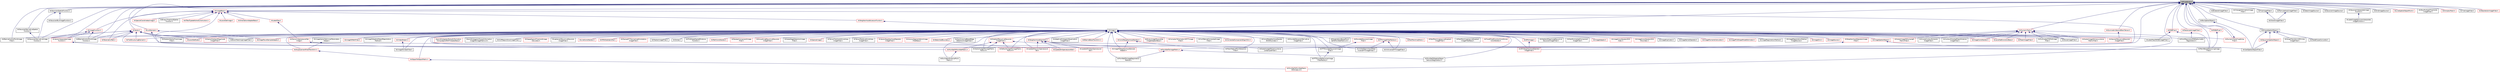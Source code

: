 digraph "itkFixedArray.h"
{
 // LATEX_PDF_SIZE
  edge [fontname="Helvetica",fontsize="10",labelfontname="Helvetica",labelfontsize="10"];
  node [fontname="Helvetica",fontsize="10",shape=record];
  Node1 [label="itkFixedArray.h",height=0.2,width=0.4,color="black", fillcolor="grey75", style="filled", fontcolor="black",tooltip=" "];
  Node1 -> Node2 [dir="back",color="midnightblue",fontsize="10",style="solid",fontname="Helvetica"];
  Node2 [label="itkBSplineControlPointImage\lFilter.h",height=0.2,width=0.4,color="black", fillcolor="white", style="filled",URL="$itkBSplineControlPointImageFilter_8h.html",tooltip=" "];
  Node1 -> Node3 [dir="back",color="midnightblue",fontsize="10",style="solid",fontname="Helvetica"];
  Node3 [label="itkBSplineControlPointImage\lFunction.h",height=0.2,width=0.4,color="black", fillcolor="white", style="filled",URL="$itkBSplineControlPointImageFunction_8h.html",tooltip=" "];
  Node1 -> Node4 [dir="back",color="midnightblue",fontsize="10",style="solid",fontname="Helvetica"];
  Node4 [label="itkBilateralImageFilter.h",height=0.2,width=0.4,color="black", fillcolor="white", style="filled",URL="$itkBilateralImageFilter_8h.html",tooltip=" "];
  Node1 -> Node5 [dir="back",color="midnightblue",fontsize="10",style="solid",fontname="Helvetica"];
  Node5 [label="itkBoxSpatialObject.h",height=0.2,width=0.4,color="black", fillcolor="white", style="filled",URL="$itkBoxSpatialObject_8h.html",tooltip=" "];
  Node5 -> Node6 [dir="back",color="midnightblue",fontsize="10",style="solid",fontname="Helvetica"];
  Node6 [label="itkCastSpatialObjectFilter.h",height=0.2,width=0.4,color="black", fillcolor="white", style="filled",URL="$itkCastSpatialObjectFilter_8h.html",tooltip=" "];
  Node1 -> Node7 [dir="back",color="midnightblue",fontsize="10",style="solid",fontname="Helvetica"];
  Node7 [label="itkChangeInformationImage\lFilter.h",height=0.2,width=0.4,color="black", fillcolor="white", style="filled",URL="$itkChangeInformationImageFilter_8h.html",tooltip=" "];
  Node1 -> Node8 [dir="back",color="midnightblue",fontsize="10",style="solid",fontname="Helvetica"];
  Node8 [label="itkEllipseSpatialObject.h",height=0.2,width=0.4,color="black", fillcolor="white", style="filled",URL="$itkEllipseSpatialObject_8h.html",tooltip=" "];
  Node8 -> Node6 [dir="back",color="midnightblue",fontsize="10",style="solid",fontname="Helvetica"];
  Node8 -> Node9 [dir="back",color="midnightblue",fontsize="10",style="solid",fontname="Helvetica"];
  Node9 [label="itkGaussianSpatialObject.h",height=0.2,width=0.4,color="red", fillcolor="white", style="filled",URL="$itkGaussianSpatialObject_8h.html",tooltip=" "];
  Node9 -> Node6 [dir="back",color="midnightblue",fontsize="10",style="solid",fontname="Helvetica"];
  Node8 -> Node11 [dir="back",color="midnightblue",fontsize="10",style="solid",fontname="Helvetica"];
  Node11 [label="itkHoughTransform2DCircles\lImageFilter.h",height=0.2,width=0.4,color="black", fillcolor="white", style="filled",URL="$itkHoughTransform2DCirclesImageFilter_8h.html",tooltip=" "];
  Node8 -> Node12 [dir="back",color="midnightblue",fontsize="10",style="solid",fontname="Helvetica"];
  Node12 [label="itkMetaEllipseConverter.h",height=0.2,width=0.4,color="black", fillcolor="white", style="filled",URL="$itkMetaEllipseConverter_8h.html",tooltip=" "];
  Node1 -> Node13 [dir="back",color="midnightblue",fontsize="10",style="solid",fontname="Helvetica"];
  Node13 [label="itkFlipImageFilter.h",height=0.2,width=0.4,color="black", fillcolor="white", style="filled",URL="$itkFlipImageFilter_8h.html",tooltip=" "];
  Node13 -> Node14 [dir="back",color="midnightblue",fontsize="10",style="solid",fontname="Helvetica"];
  Node14 [label="itkOrientImageFilter.h",height=0.2,width=0.4,color="black", fillcolor="white", style="filled",URL="$itkOrientImageFilter_8h.html",tooltip=" "];
  Node1 -> Node15 [dir="back",color="midnightblue",fontsize="10",style="solid",fontname="Helvetica"];
  Node15 [label="itkGaborImageSource.h",height=0.2,width=0.4,color="black", fillcolor="white", style="filled",URL="$itkGaborImageSource_8h.html",tooltip=" "];
  Node1 -> Node16 [dir="back",color="midnightblue",fontsize="10",style="solid",fontname="Helvetica"];
  Node16 [label="itkGaussianDerivativeImage\lFunction.h",height=0.2,width=0.4,color="black", fillcolor="white", style="filled",URL="$itkGaussianDerivativeImageFunction_8h.html",tooltip=" "];
  Node1 -> Node17 [dir="back",color="midnightblue",fontsize="10",style="solid",fontname="Helvetica"];
  Node17 [label="itkGaussianDerivativeSpatial\lFunction.h",height=0.2,width=0.4,color="black", fillcolor="white", style="filled",URL="$itkGaussianDerivativeSpatialFunction_8h.html",tooltip=" "];
  Node17 -> Node16 [dir="back",color="midnightblue",fontsize="10",style="solid",fontname="Helvetica"];
  Node1 -> Node18 [dir="back",color="midnightblue",fontsize="10",style="solid",fontname="Helvetica"];
  Node18 [label="itkGaussianImageSource.h",height=0.2,width=0.4,color="black", fillcolor="white", style="filled",URL="$itkGaussianImageSource_8h.html",tooltip=" "];
  Node1 -> Node19 [dir="back",color="midnightblue",fontsize="10",style="solid",fontname="Helvetica"];
  Node19 [label="itkGaussianInterpolateImage\lFunction.h",height=0.2,width=0.4,color="black", fillcolor="white", style="filled",URL="$itkGaussianInterpolateImageFunction_8h.html",tooltip=" "];
  Node19 -> Node20 [dir="back",color="midnightblue",fontsize="10",style="solid",fontname="Helvetica"];
  Node20 [label="itkLabelImageGaussianInterpolate\lImageFunction.h",height=0.2,width=0.4,color="black", fillcolor="white", style="filled",URL="$itkLabelImageGaussianInterpolateImageFunction_8h.html",tooltip=" "];
  Node1 -> Node21 [dir="back",color="midnightblue",fontsize="10",style="solid",fontname="Helvetica"];
  Node21 [label="itkGaussianSpatialFunction.h",height=0.2,width=0.4,color="black", fillcolor="white", style="filled",URL="$itkGaussianSpatialFunction_8h.html",tooltip=" "];
  Node21 -> Node22 [dir="back",color="midnightblue",fontsize="10",style="solid",fontname="Helvetica"];
  Node22 [label="itkGaussianBlurImageFunction.h",height=0.2,width=0.4,color="black", fillcolor="white", style="filled",URL="$itkGaussianBlurImageFunction_8h.html",tooltip=" "];
  Node21 -> Node16 [dir="back",color="midnightblue",fontsize="10",style="solid",fontname="Helvetica"];
  Node1 -> Node23 [dir="back",color="midnightblue",fontsize="10",style="solid",fontname="Helvetica"];
  Node23 [label="itkGridImageSource.h",height=0.2,width=0.4,color="black", fillcolor="white", style="filled",URL="$itkGridImageSource_8h.html",tooltip=" "];
  Node1 -> Node24 [dir="back",color="midnightblue",fontsize="10",style="solid",fontname="Helvetica"];
  Node24 [label="itkImage.h",height=0.2,width=0.4,color="black", fillcolor="white", style="filled",URL="$itkImage_8h.html",tooltip=" "];
  Node24 -> Node25 [dir="back",color="midnightblue",fontsize="10",style="solid",fontname="Helvetica"];
  Node25 [label="itkAdaptiveHistogramEqualization\lImageFilter.h",height=0.2,width=0.4,color="black", fillcolor="white", style="filled",URL="$itkAdaptiveHistogramEqualizationImageFilter_8h.html",tooltip=" "];
  Node24 -> Node26 [dir="back",color="midnightblue",fontsize="10",style="solid",fontname="Helvetica"];
  Node26 [label="itkBSplineBaseTransform.h",height=0.2,width=0.4,color="red", fillcolor="white", style="filled",URL="$itkBSplineBaseTransform_8h.html",tooltip=" "];
  Node24 -> Node3 [dir="back",color="midnightblue",fontsize="10",style="solid",fontname="Helvetica"];
  Node24 -> Node49 [dir="back",color="midnightblue",fontsize="10",style="solid",fontname="Helvetica"];
  Node49 [label="itkBinaryImageToLevelSet\lImageAdaptorBase.h",height=0.2,width=0.4,color="red", fillcolor="white", style="filled",URL="$itkBinaryImageToLevelSetImageAdaptorBase_8h.html",tooltip=" "];
  Node24 -> Node51 [dir="back",color="midnightblue",fontsize="10",style="solid",fontname="Helvetica"];
  Node51 [label="itkBlockMatchingImageFilter.h",height=0.2,width=0.4,color="black", fillcolor="white", style="filled",URL="$itkBlockMatchingImageFilter_8h.html",tooltip=" "];
  Node24 -> Node52 [dir="back",color="midnightblue",fontsize="10",style="solid",fontname="Helvetica"];
  Node52 [label="itkComplexToComplex1DFFTImage\lFilter.h",height=0.2,width=0.4,color="red", fillcolor="white", style="filled",URL="$itkComplexToComplex1DFFTImageFilter_8h.html",tooltip=" "];
  Node24 -> Node55 [dir="back",color="midnightblue",fontsize="10",style="solid",fontname="Helvetica"];
  Node55 [label="itkConfidenceConnectedImage\lFilter.h",height=0.2,width=0.4,color="black", fillcolor="white", style="filled",URL="$itkConfidenceConnectedImageFilter_8h.html",tooltip=" "];
  Node24 -> Node56 [dir="back",color="midnightblue",fontsize="10",style="solid",fontname="Helvetica"];
  Node56 [label="itkConnectedComponentAlgorithm.h",height=0.2,width=0.4,color="red", fillcolor="white", style="filled",URL="$itkConnectedComponentAlgorithm_8h.html",tooltip=" "];
  Node24 -> Node60 [dir="back",color="midnightblue",fontsize="10",style="solid",fontname="Helvetica"];
  Node60 [label="itkConstNeighborhoodIterator.h",height=0.2,width=0.4,color="red", fillcolor="white", style="filled",URL="$itkConstNeighborhoodIterator_8h.html",tooltip=" "];
  Node60 -> Node156 [dir="back",color="midnightblue",fontsize="10",style="solid",fontname="Helvetica"];
  Node156 [label="itkImageToNeighborhoodSample\lAdaptor.h",height=0.2,width=0.4,color="red", fillcolor="white", style="filled",URL="$itkImageToNeighborhoodSampleAdaptor_8h.html",tooltip=" "];
  Node60 -> Node165 [dir="back",color="midnightblue",fontsize="10",style="solid",fontname="Helvetica"];
  Node165 [label="itkMaskFeaturePointSelection\lFilter.h",height=0.2,width=0.4,color="black", fillcolor="white", style="filled",URL="$itkMaskFeaturePointSelectionFilter_8h.html",tooltip=" "];
  Node24 -> Node228 [dir="back",color="midnightblue",fontsize="10",style="solid",fontname="Helvetica"];
  Node228 [label="itkConstNeighborhoodIterator\lWithOnlyIndex.h",height=0.2,width=0.4,color="black", fillcolor="white", style="filled",URL="$itkConstNeighborhoodIteratorWithOnlyIndex_8h.html",tooltip=" "];
  Node24 -> Node229 [dir="back",color="midnightblue",fontsize="10",style="solid",fontname="Helvetica"];
  Node229 [label="itkContourDirectedMeanDistance\lImageFilter.h",height=0.2,width=0.4,color="black", fillcolor="white", style="filled",URL="$itkContourDirectedMeanDistanceImageFilter_8h.html",tooltip=" "];
  Node24 -> Node230 [dir="back",color="midnightblue",fontsize="10",style="solid",fontname="Helvetica"];
  Node230 [label="itkDefaultImageToImageMetric\lTraitsv4.h",height=0.2,width=0.4,color="red", fillcolor="white", style="filled",URL="$itkDefaultImageToImageMetricTraitsv4_8h.html",tooltip=" "];
  Node24 -> Node242 [dir="back",color="midnightblue",fontsize="10",style="solid",fontname="Helvetica"];
  Node242 [label="itkDiscreteGaussianDerivative\lImageFilter.h",height=0.2,width=0.4,color="black", fillcolor="white", style="filled",URL="$itkDiscreteGaussianDerivativeImageFilter_8h.html",tooltip=" "];
  Node24 -> Node243 [dir="back",color="midnightblue",fontsize="10",style="solid",fontname="Helvetica"];
  Node243 [label="itkDiscreteGaussianImage\lFilter.h",height=0.2,width=0.4,color="red", fillcolor="white", style="filled",URL="$itkDiscreteGaussianImageFilter_8h.html",tooltip=" "];
  Node243 -> Node244 [dir="back",color="midnightblue",fontsize="10",style="solid",fontname="Helvetica"];
  Node244 [label="itkFFTDiscreteGaussianImage\lFilter.h",height=0.2,width=0.4,color="black", fillcolor="white", style="filled",URL="$itkFFTDiscreteGaussianImageFilter_8h.html",tooltip=" "];
  Node244 -> Node245 [dir="back",color="midnightblue",fontsize="10",style="solid",fontname="Helvetica"];
  Node245 [label="itkFFTDiscreteGaussianImage\lFilterFactory.h",height=0.2,width=0.4,color="black", fillcolor="white", style="filled",URL="$itkFFTDiscreteGaussianImageFilterFactory_8h.html",tooltip=" "];
  Node24 -> Node247 [dir="back",color="midnightblue",fontsize="10",style="solid",fontname="Helvetica"];
  Node247 [label="itkDisplacementFieldTransform.h",height=0.2,width=0.4,color="red", fillcolor="white", style="filled",URL="$itkDisplacementFieldTransform_8h.html",tooltip=" "];
  Node247 -> Node253 [dir="back",color="midnightblue",fontsize="10",style="solid",fontname="Helvetica"];
  Node253 [label="itkObjectToObjectMetric.h",height=0.2,width=0.4,color="red", fillcolor="white", style="filled",URL="$itkObjectToObjectMetric_8h.html",tooltip=" "];
  Node253 -> Node255 [dir="back",color="midnightblue",fontsize="10",style="solid",fontname="Helvetica"];
  Node255 [label="itkPointSetToPointSetMetric\lWithIndexv4.h",height=0.2,width=0.4,color="red", fillcolor="white", style="filled",URL="$itkPointSetToPointSetMetricWithIndexv4_8h.html",tooltip=" "];
  Node24 -> Node265 [dir="back",color="midnightblue",fontsize="10",style="solid",fontname="Helvetica"];
  Node265 [label="itkEuclideanDistancePoint\lMetric.h",height=0.2,width=0.4,color="black", fillcolor="white", style="filled",URL="$itkEuclideanDistancePointMetric_8h.html",tooltip=" "];
  Node24 -> Node258 [dir="back",color="midnightblue",fontsize="10",style="solid",fontname="Helvetica"];
  Node258 [label="itkExpectationBasedPoint\lSetToPointSetMetricv4.h",height=0.2,width=0.4,color="black", fillcolor="white", style="filled",URL="$itkExpectationBasedPointSetToPointSetMetricv4_8h.html",tooltip=" "];
  Node24 -> Node244 [dir="back",color="midnightblue",fontsize="10",style="solid",fontname="Helvetica"];
  Node24 -> Node245 [dir="back",color="midnightblue",fontsize="10",style="solid",fontname="Helvetica"];
  Node24 -> Node266 [dir="back",color="midnightblue",fontsize="10",style="solid",fontname="Helvetica"];
  Node266 [label="itkFFTImageFilterFactory.h",height=0.2,width=0.4,color="red", fillcolor="white", style="filled",URL="$itkFFTImageFilterFactory_8h.html",tooltip=" "];
  Node266 -> Node277 [dir="back",color="midnightblue",fontsize="10",style="solid",fontname="Helvetica"];
  Node277 [label="itkVnlHalfHermitianToReal\lInverseFFTImageFilter.h",height=0.2,width=0.4,color="black", fillcolor="white", style="filled",URL="$itkVnlHalfHermitianToRealInverseFFTImageFilter_8h.html",tooltip=" "];
  Node266 -> Node279 [dir="back",color="midnightblue",fontsize="10",style="solid",fontname="Helvetica"];
  Node279 [label="itkVnlInverseFFTImageFilter.h",height=0.2,width=0.4,color="black", fillcolor="white", style="filled",URL="$itkVnlInverseFFTImageFilter_8h.html",tooltip=" "];
  Node24 -> Node281 [dir="back",color="midnightblue",fontsize="10",style="solid",fontname="Helvetica"];
  Node281 [label="itkFastMarchingTraits.h",height=0.2,width=0.4,color="red", fillcolor="white", style="filled",URL="$itkFastMarchingTraits_8h.html",tooltip=" "];
  Node24 -> Node289 [dir="back",color="midnightblue",fontsize="10",style="solid",fontname="Helvetica"];
  Node289 [label="itkFastMarchingUpwindGradient\lImageFilter.h",height=0.2,width=0.4,color="red", fillcolor="white", style="filled",URL="$itkFastMarchingUpwindGradientImageFilter_8h.html",tooltip=" "];
  Node24 -> Node205 [dir="back",color="midnightblue",fontsize="10",style="solid",fontname="Helvetica"];
  Node205 [label="itkFastMarchingUpwindGradient\lImageFilterBase.h",height=0.2,width=0.4,color="black", fillcolor="white", style="filled",URL="$itkFastMarchingUpwindGradientImageFilterBase_8h.html",tooltip=" "];
  Node24 -> Node291 [dir="back",color="midnightblue",fontsize="10",style="solid",fontname="Helvetica"];
  Node291 [label="itkFlatStructuringElement.h",height=0.2,width=0.4,color="red", fillcolor="white", style="filled",URL="$itkFlatStructuringElement_8h.html",tooltip=" "];
  Node24 -> Node294 [dir="back",color="midnightblue",fontsize="10",style="solid",fontname="Helvetica"];
  Node294 [label="itkFloodFilledFunctionConditional\lConstIterator.h",height=0.2,width=0.4,color="red", fillcolor="white", style="filled",URL="$itkFloodFilledFunctionConditionalConstIterator_8h.html",tooltip=" "];
  Node24 -> Node299 [dir="back",color="midnightblue",fontsize="10",style="solid",fontname="Helvetica"];
  Node299 [label="itkGPUImage.h",height=0.2,width=0.4,color="red", fillcolor="white", style="filled",URL="$itkGPUImage_8h.html",tooltip=" "];
  Node299 -> Node309 [dir="back",color="midnightblue",fontsize="10",style="solid",fontname="Helvetica"];
  Node309 [label="itkGPUNeighborhoodOperator\lImageFilter.h",height=0.2,width=0.4,color="red", fillcolor="white", style="filled",URL="$itkGPUNeighborhoodOperatorImageFilter_8h.html",tooltip=" "];
  Node24 -> Node309 [dir="back",color="midnightblue",fontsize="10",style="solid",fontname="Helvetica"];
  Node24 -> Node16 [dir="back",color="midnightblue",fontsize="10",style="solid",fontname="Helvetica"];
  Node24 -> Node311 [dir="back",color="midnightblue",fontsize="10",style="solid",fontname="Helvetica"];
  Node311 [label="itkGradientMagnitudeRecursive\lGaussianImageFilter.h",height=0.2,width=0.4,color="black", fillcolor="white", style="filled",URL="$itkGradientMagnitudeRecursiveGaussianImageFilter_8h.html",tooltip=" "];
  Node24 -> Node312 [dir="back",color="midnightblue",fontsize="10",style="solid",fontname="Helvetica"];
  Node312 [label="itkGradientRecursiveGaussian\lImageFilter.h",height=0.2,width=0.4,color="red", fillcolor="white", style="filled",URL="$itkGradientRecursiveGaussianImageFilter_8h.html",tooltip=" "];
  Node312 -> Node230 [dir="back",color="midnightblue",fontsize="10",style="solid",fontname="Helvetica"];
  Node312 -> Node313 [dir="back",color="midnightblue",fontsize="10",style="solid",fontname="Helvetica"];
  Node313 [label="itkPointSetToImageMetric.h",height=0.2,width=0.4,color="red", fillcolor="white", style="filled",URL="$itkPointSetToImageMetric_8h.html",tooltip=" "];
  Node313 -> Node317 [dir="back",color="midnightblue",fontsize="10",style="solid",fontname="Helvetica"];
  Node317 [label="itkPointSetToImageRegistration\lMethod.h",height=0.2,width=0.4,color="black", fillcolor="white", style="filled",URL="$itkPointSetToImageRegistrationMethod_8h.html",tooltip=" "];
  Node313 -> Node318 [dir="back",color="midnightblue",fontsize="10",style="solid",fontname="Helvetica"];
  Node318 [label="itkPointSetToSpatialObject\lDemonsRegistration.h",height=0.2,width=0.4,color="black", fillcolor="white", style="filled",URL="$itkPointSetToSpatialObjectDemonsRegistration_8h.html",tooltip=" "];
  Node312 -> Node319 [dir="back",color="midnightblue",fontsize="10",style="solid",fontname="Helvetica"];
  Node319 [label="itkPointSetToPointSetMetric.h",height=0.2,width=0.4,color="red", fillcolor="white", style="filled",URL="$itkPointSetToPointSetMetric_8h.html",tooltip=" "];
  Node319 -> Node265 [dir="back",color="midnightblue",fontsize="10",style="solid",fontname="Helvetica"];
  Node312 -> Node321 [dir="back",color="midnightblue",fontsize="10",style="solid",fontname="Helvetica"];
  Node321 [label="itkVectorImageToImageMetric\lTraitsv4.h",height=0.2,width=0.4,color="black", fillcolor="white", style="filled",URL="$itkVectorImageToImageMetricTraitsv4_8h.html",tooltip=" "];
  Node24 -> Node322 [dir="back",color="midnightblue",fontsize="10",style="solid",fontname="Helvetica"];
  Node322 [label="itkGradientVectorFlowImage\lFilter.h",height=0.2,width=0.4,color="black", fillcolor="white", style="filled",URL="$itkGradientVectorFlowImageFilter_8h.html",tooltip=" "];
  Node24 -> Node323 [dir="back",color="midnightblue",fontsize="10",style="solid",fontname="Helvetica"];
  Node323 [label="itkHardConnectedComponent\lImageFilter.h",height=0.2,width=0.4,color="black", fillcolor="white", style="filled",URL="$itkHardConnectedComponentImageFilter_8h.html",tooltip=" "];
  Node24 -> Node324 [dir="back",color="midnightblue",fontsize="10",style="solid",fontname="Helvetica"];
  Node324 [label="itkHessianRecursiveGaussian\lImageFilter.h",height=0.2,width=0.4,color="red", fillcolor="white", style="filled",URL="$itkHessianRecursiveGaussianImageFilter_8h.html",tooltip=" "];
  Node24 -> Node326 [dir="back",color="midnightblue",fontsize="10",style="solid",fontname="Helvetica"];
  Node326 [label="itkImageAdaptor.h",height=0.2,width=0.4,color="red", fillcolor="white", style="filled",URL="$itkImageAdaptor_8h.html",tooltip=" "];
  Node24 -> Node353 [dir="back",color="midnightblue",fontsize="10",style="solid",fontname="Helvetica"];
  Node353 [label="itkImageConstIterator.h",height=0.2,width=0.4,color="red", fillcolor="white", style="filled",URL="$itkImageConstIterator_8h.html",tooltip=" "];
  Node24 -> Node400 [dir="back",color="midnightblue",fontsize="10",style="solid",fontname="Helvetica"];
  Node400 [label="itkImageConstIteratorWith\lIndex.h",height=0.2,width=0.4,color="red", fillcolor="white", style="filled",URL="$itkImageConstIteratorWithIndex_8h.html",tooltip=" "];
  Node24 -> Node543 [dir="back",color="midnightblue",fontsize="10",style="solid",fontname="Helvetica"];
  Node543 [label="itkImageConstIteratorWith\lOnlyIndex.h",height=0.2,width=0.4,color="red", fillcolor="white", style="filled",URL="$itkImageConstIteratorWithOnlyIndex_8h.html",tooltip=" "];
  Node24 -> Node546 [dir="back",color="midnightblue",fontsize="10",style="solid",fontname="Helvetica"];
  Node546 [label="itkImageDuplicator.h",height=0.2,width=0.4,color="black", fillcolor="white", style="filled",URL="$itkImageDuplicator_8h.html",tooltip=" "];
  Node24 -> Node547 [dir="back",color="midnightblue",fontsize="10",style="solid",fontname="Helvetica"];
  Node547 [label="itkImageKernelOperator.h",height=0.2,width=0.4,color="black", fillcolor="white", style="filled",URL="$itkImageKernelOperator_8h.html",tooltip=" "];
  Node24 -> Node548 [dir="back",color="midnightblue",fontsize="10",style="solid",fontname="Helvetica"];
  Node548 [label="itkImageMomentsCalculator.h",height=0.2,width=0.4,color="red", fillcolor="white", style="filled",URL="$itkImageMomentsCalculator_8h.html",tooltip=" "];
  Node24 -> Node374 [dir="back",color="midnightblue",fontsize="10",style="solid",fontname="Helvetica"];
  Node374 [label="itkImagePCAShapeModelEstimator.h",height=0.2,width=0.4,color="red", fillcolor="white", style="filled",URL="$itkImagePCAShapeModelEstimator_8h.html",tooltip=" "];
  Node24 -> Node39 [dir="back",color="midnightblue",fontsize="10",style="solid",fontname="Helvetica"];
  Node39 [label="itkImageRegistrationMethod.h",height=0.2,width=0.4,color="black", fillcolor="white", style="filled",URL="$itkImageRegistrationMethod_8h.html",tooltip=" "];
  Node24 -> Node425 [dir="back",color="midnightblue",fontsize="10",style="solid",fontname="Helvetica"];
  Node425 [label="itkImageRegistrationMethod\lImageSource.h",height=0.2,width=0.4,color="black", fillcolor="white", style="filled",URL="$itkImageRegistrationMethodImageSource_8h.html",tooltip=" "];
  Node24 -> Node551 [dir="back",color="midnightblue",fontsize="10",style="solid",fontname="Helvetica"];
  Node551 [label="itkImageSink.h",height=0.2,width=0.4,color="red", fillcolor="white", style="filled",URL="$itkImageSink_8h.html",tooltip=" "];
  Node24 -> Node571 [dir="back",color="midnightblue",fontsize="10",style="solid",fontname="Helvetica"];
  Node571 [label="itkImageSource.h",height=0.2,width=0.4,color="red", fillcolor="white", style="filled",URL="$itkImageSource_8h.html",tooltip=" "];
  Node24 -> Node812 [dir="back",color="midnightblue",fontsize="10",style="solid",fontname="Helvetica"];
  Node812 [label="itkImageSpatialObject.h",height=0.2,width=0.4,color="red", fillcolor="white", style="filled",URL="$itkImageSpatialObject_8h.html",tooltip=" "];
  Node812 -> Node6 [dir="back",color="midnightblue",fontsize="10",style="solid",fontname="Helvetica"];
  Node24 -> Node379 [dir="back",color="midnightblue",fontsize="10",style="solid",fontname="Helvetica"];
  Node379 [label="itkImageToListSampleAdaptor.h",height=0.2,width=0.4,color="red", fillcolor="white", style="filled",URL="$itkImageToListSampleAdaptor_8h.html",tooltip=" "];
  Node24 -> Node156 [dir="back",color="midnightblue",fontsize="10",style="solid",fontname="Helvetica"];
  Node24 -> Node814 [dir="back",color="midnightblue",fontsize="10",style="solid",fontname="Helvetica"];
  Node814 [label="itkImageToPathFilter.h",height=0.2,width=0.4,color="red", fillcolor="white", style="filled",URL="$itkImageToPathFilter_8h.html",tooltip=" "];
  Node24 -> Node815 [dir="back",color="midnightblue",fontsize="10",style="solid",fontname="Helvetica"];
  Node815 [label="itkImageToSpatialObjectRegistration\lMethod.h",height=0.2,width=0.4,color="black", fillcolor="white", style="filled",URL="$itkImageToSpatialObjectRegistrationMethod_8h.html",tooltip=" "];
  Node24 -> Node816 [dir="back",color="midnightblue",fontsize="10",style="solid",fontname="Helvetica"];
  Node816 [label="itkImageToVideoFilter.h",height=0.2,width=0.4,color="black", fillcolor="white", style="filled",URL="$itkImageToVideoFilter_8h.html",tooltip=" "];
  Node24 -> Node817 [dir="back",color="midnightblue",fontsize="10",style="solid",fontname="Helvetica"];
  Node817 [label="itkImageVectorOptimizerParameters\lHelper.h",height=0.2,width=0.4,color="black", fillcolor="white", style="filled",URL="$itkImageVectorOptimizerParametersHelper_8h.html",tooltip=" "];
  Node817 -> Node247 [dir="back",color="midnightblue",fontsize="10",style="solid",fontname="Helvetica"];
  Node24 -> Node818 [dir="back",color="midnightblue",fontsize="10",style="solid",fontname="Helvetica"];
  Node818 [label="itkJointHistogramMutualInformation\lComputeJointPDFThreaderBase.h",height=0.2,width=0.4,color="red", fillcolor="white", style="filled",URL="$itkJointHistogramMutualInformationComputeJointPDFThreaderBase_8h.html",tooltip=" "];
  Node24 -> Node239 [dir="back",color="midnightblue",fontsize="10",style="solid",fontname="Helvetica"];
  Node239 [label="itkJointHistogramMutualInformation\lImageToImageMetricv4.h",height=0.2,width=0.4,color="black", fillcolor="white", style="filled",URL="$itkJointHistogramMutualInformationImageToImageMetricv4_8h.html",tooltip=" "];
  Node24 -> Node386 [dir="back",color="midnightblue",fontsize="10",style="solid",fontname="Helvetica"];
  Node386 [label="itkKLMRegionGrowImageFilter.h",height=0.2,width=0.4,color="black", fillcolor="white", style="filled",URL="$itkKLMRegionGrowImageFilter_8h.html",tooltip=" "];
  Node24 -> Node820 [dir="back",color="midnightblue",fontsize="10",style="solid",fontname="Helvetica"];
  Node820 [label="itkKappaSigmaThresholdImage\lCalculator.h",height=0.2,width=0.4,color="red", fillcolor="white", style="filled",URL="$itkKappaSigmaThresholdImageCalculator_8h.html",tooltip=" "];
  Node24 -> Node730 [dir="back",color="midnightblue",fontsize="10",style="solid",fontname="Helvetica"];
  Node730 [label="itkLabelMapToRGBImageFilter.h",height=0.2,width=0.4,color="black", fillcolor="white", style="filled",URL="$itkLabelMapToRGBImageFilter_8h.html",tooltip=" "];
  Node24 -> Node670 [dir="back",color="midnightblue",fontsize="10",style="solid",fontname="Helvetica"];
  Node670 [label="itkLaplacianRecursiveGaussian\lImageFilter.h",height=0.2,width=0.4,color="black", fillcolor="white", style="filled",URL="$itkLaplacianRecursiveGaussianImageFilter_8h.html",tooltip=" "];
  Node24 -> Node429 [dir="back",color="midnightblue",fontsize="10",style="solid",fontname="Helvetica"];
  Node429 [label="itkLevelSetEvolutionBase.h",height=0.2,width=0.4,color="red", fillcolor="white", style="filled",URL="$itkLevelSetEvolutionBase_8h.html",tooltip=" "];
  Node24 -> Node821 [dir="back",color="midnightblue",fontsize="10",style="solid",fontname="Helvetica"];
  Node821 [label="itkLevelSetNode.h",height=0.2,width=0.4,color="red", fillcolor="white", style="filled",URL="$itkLevelSetNode_8h.html",tooltip=" "];
  Node24 -> Node827 [dir="back",color="midnightblue",fontsize="10",style="solid",fontname="Helvetica"];
  Node827 [label="itkLineConstIterator.h",height=0.2,width=0.4,color="red", fillcolor="white", style="filled",URL="$itkLineConstIterator_8h.html",tooltip=" "];
  Node24 -> Node829 [dir="back",color="midnightblue",fontsize="10",style="solid",fontname="Helvetica"];
  Node829 [label="itkMRASlabIdentifier.h",height=0.2,width=0.4,color="red", fillcolor="white", style="filled",URL="$itkMRASlabIdentifier_8h.html",tooltip=" "];
  Node24 -> Node830 [dir="back",color="midnightblue",fontsize="10",style="solid",fontname="Helvetica"];
  Node830 [label="itkMalcolmSparseLevelSet\lImage.h",height=0.2,width=0.4,color="red", fillcolor="white", style="filled",URL="$itkMalcolmSparseLevelSetImage_8h.html",tooltip=" "];
  Node830 -> Node195 [dir="back",color="midnightblue",fontsize="10",style="solid",fontname="Helvetica"];
  Node195 [label="itkUpdateMalcolmSparseLevel\lSet.h",height=0.2,width=0.4,color="red", fillcolor="white", style="filled",URL="$itkUpdateMalcolmSparseLevelSet_8h.html",tooltip=" "];
  Node24 -> Node165 [dir="back",color="midnightblue",fontsize="10",style="solid",fontname="Helvetica"];
  Node24 -> Node736 [dir="back",color="midnightblue",fontsize="10",style="solid",fontname="Helvetica"];
  Node736 [label="itkMaskedFFTNormalizedCorrelation\lImageFilter.h",height=0.2,width=0.4,color="red", fillcolor="white", style="filled",URL="$itkMaskedFFTNormalizedCorrelationImageFilter_8h.html",tooltip=" "];
  Node24 -> Node471 [dir="back",color="midnightblue",fontsize="10",style="solid",fontname="Helvetica"];
  Node471 [label="itkMeanImageFilter.h",height=0.2,width=0.4,color="red", fillcolor="white", style="filled",URL="$itkMeanImageFilter_8h.html",tooltip=" "];
  Node24 -> Node472 [dir="back",color="midnightblue",fontsize="10",style="solid",fontname="Helvetica"];
  Node472 [label="itkMedianImageFilter.h",height=0.2,width=0.4,color="black", fillcolor="white", style="filled",URL="$itkMedianImageFilter_8h.html",tooltip=" "];
  Node24 -> Node391 [dir="back",color="midnightblue",fontsize="10",style="solid",fontname="Helvetica"];
  Node391 [label="itkMultiLabelSTAPLEImage\lFilter.h",height=0.2,width=0.4,color="black", fillcolor="white", style="filled",URL="$itkMultiLabelSTAPLEImageFilter_8h.html",tooltip=" "];
  Node24 -> Node102 [dir="back",color="midnightblue",fontsize="10",style="solid",fontname="Helvetica"];
  Node102 [label="itkMultiResolutionPDEDeformable\lRegistration.h",height=0.2,width=0.4,color="black", fillcolor="white", style="filled",URL="$itkMultiResolutionPDEDeformableRegistration_8h.html",tooltip=" "];
  Node24 -> Node218 [dir="back",color="midnightblue",fontsize="10",style="solid",fontname="Helvetica"];
  Node218 [label="itkNeighborhoodAlgorithm.h",height=0.2,width=0.4,color="red", fillcolor="white", style="filled",URL="$itkNeighborhoodAlgorithm_8h.html",tooltip=" "];
  Node218 -> Node158 [dir="back",color="midnightblue",fontsize="10",style="solid",fontname="Helvetica"];
  Node158 [label="itkPatchBasedDenoisingImage\lFilter.h",height=0.2,width=0.4,color="black", fillcolor="white", style="filled",URL="$itkPatchBasedDenoisingImageFilter_8h.html",tooltip=" "];
  Node218 -> Node194 [dir="back",color="midnightblue",fontsize="10",style="solid",fontname="Helvetica"];
  Node194 [label="itkScalarImageToCooccurrence\lListSampleFilter.h",height=0.2,width=0.4,color="black", fillcolor="white", style="filled",URL="$itkScalarImageToCooccurrenceListSampleFilter_8h.html",tooltip=" "];
  Node218 -> Node195 [dir="back",color="midnightblue",fontsize="10",style="solid",fontname="Helvetica"];
  Node218 -> Node197 [dir="back",color="midnightblue",fontsize="10",style="solid",fontname="Helvetica"];
  Node197 [label="itkUpdateShiSparseLevelSet.h",height=0.2,width=0.4,color="red", fillcolor="white", style="filled",URL="$itkUpdateShiSparseLevelSet_8h.html",tooltip=" "];
  Node218 -> Node198 [dir="back",color="midnightblue",fontsize="10",style="solid",fontname="Helvetica"];
  Node198 [label="itkUpdateWhitakerSparseLevel\lSet.h",height=0.2,width=0.4,color="red", fillcolor="white", style="filled",URL="$itkUpdateWhitakerSparseLevelSet_8h.html",tooltip=" "];
  Node24 -> Node744 [dir="back",color="midnightblue",fontsize="10",style="solid",fontname="Helvetica"];
  Node744 [label="itkNeighborhoodOperatorImage\lFilter.h",height=0.2,width=0.4,color="red", fillcolor="white", style="filled",URL="$itkNeighborhoodOperatorImageFilter_8h.html",tooltip=" "];
  Node744 -> Node309 [dir="back",color="midnightblue",fontsize="10",style="solid",fontname="Helvetica"];
  Node24 -> Node473 [dir="back",color="midnightblue",fontsize="10",style="solid",fontname="Helvetica"];
  Node473 [label="itkNoiseImageFilter.h",height=0.2,width=0.4,color="black", fillcolor="white", style="filled",URL="$itkNoiseImageFilter_8h.html",tooltip=" "];
  Node24 -> Node253 [dir="back",color="midnightblue",fontsize="10",style="solid",fontname="Helvetica"];
  Node24 -> Node831 [dir="back",color="midnightblue",fontsize="10",style="solid",fontname="Helvetica"];
  Node831 [label="itkOctree.h",height=0.2,width=0.4,color="black", fillcolor="white", style="filled",URL="$itkOctree_8h.html",tooltip=" "];
  Node24 -> Node832 [dir="back",color="midnightblue",fontsize="10",style="solid",fontname="Helvetica"];
  Node832 [label="itkPCAShapeSignedDistance\lFunction.h",height=0.2,width=0.4,color="black", fillcolor="white", style="filled",URL="$itkPCAShapeSignedDistanceFunction_8h.html",tooltip=" "];
  Node24 -> Node833 [dir="back",color="midnightblue",fontsize="10",style="solid",fontname="Helvetica"];
  Node833 [label="itkPathConstIterator.h",height=0.2,width=0.4,color="red", fillcolor="white", style="filled",URL="$itkPathConstIterator_8h.html",tooltip=" "];
  Node24 -> Node317 [dir="back",color="midnightblue",fontsize="10",style="solid",fontname="Helvetica"];
  Node24 -> Node318 [dir="back",color="midnightblue",fontsize="10",style="solid",fontname="Helvetica"];
  Node24 -> Node671 [dir="back",color="midnightblue",fontsize="10",style="solid",fontname="Helvetica"];
  Node671 [label="itkRelabelComponentImage\lFilter.h",height=0.2,width=0.4,color="red", fillcolor="white", style="filled",URL="$itkRelabelComponentImageFilter_8h.html",tooltip=" "];
  Node24 -> Node835 [dir="back",color="midnightblue",fontsize="10",style="solid",fontname="Helvetica"];
  Node835 [label="itkScalarImageToCooccurrence\lMatrixFilter.h",height=0.2,width=0.4,color="red", fillcolor="white", style="filled",URL="$itkScalarImageToCooccurrenceMatrixFilter_8h.html",tooltip=" "];
  Node24 -> Node837 [dir="back",color="midnightblue",fontsize="10",style="solid",fontname="Helvetica"];
  Node837 [label="itkScalarImageToRunLength\lMatrixFilter.h",height=0.2,width=0.4,color="red", fillcolor="white", style="filled",URL="$itkScalarImageToRunLengthMatrixFilter_8h.html",tooltip=" "];
  Node24 -> Node474 [dir="back",color="midnightblue",fontsize="10",style="solid",fontname="Helvetica"];
  Node474 [label="itkSimpleContourExtractor\lImageFilter.h",height=0.2,width=0.4,color="black", fillcolor="white", style="filled",URL="$itkSimpleContourExtractorImageFilter_8h.html",tooltip=" "];
  Node24 -> Node476 [dir="back",color="midnightblue",fontsize="10",style="solid",fontname="Helvetica"];
  Node476 [label="itkSmoothingRecursiveGaussian\lImageFilter.h",height=0.2,width=0.4,color="red", fillcolor="white", style="filled",URL="$itkSmoothingRecursiveGaussianImageFilter_8h.html",tooltip=" "];
  Node24 -> Node782 [dir="back",color="midnightblue",fontsize="10",style="solid",fontname="Helvetica"];
  Node782 [label="itkSobelEdgeDetectionImage\lFilter.h",height=0.2,width=0.4,color="black", fillcolor="white", style="filled",URL="$itkSobelEdgeDetectionImageFilter_8h.html",tooltip=" "];
  Node24 -> Node839 [dir="back",color="midnightblue",fontsize="10",style="solid",fontname="Helvetica"];
  Node839 [label="itkSparseImage.h",height=0.2,width=0.4,color="red", fillcolor="white", style="filled",URL="$itkSparseImage_8h.html",tooltip=" "];
  Node24 -> Node490 [dir="back",color="midnightblue",fontsize="10",style="solid",fontname="Helvetica"];
  Node490 [label="itkTensorFractionalAnisotropy\lImageFilter.h",height=0.2,width=0.4,color="black", fillcolor="white", style="filled",URL="$itkTensorFractionalAnisotropyImageFilter_8h.html",tooltip=" "];
  Node24 -> Node491 [dir="back",color="midnightblue",fontsize="10",style="solid",fontname="Helvetica"];
  Node491 [label="itkTensorRelativeAnisotropy\lImageFilter.h",height=0.2,width=0.4,color="black", fillcolor="white", style="filled",URL="$itkTensorRelativeAnisotropyImageFilter_8h.html",tooltip=" "];
  Node24 -> Node195 [dir="back",color="midnightblue",fontsize="10",style="solid",fontname="Helvetica"];
  Node24 -> Node197 [dir="back",color="midnightblue",fontsize="10",style="solid",fontname="Helvetica"];
  Node24 -> Node198 [dir="back",color="midnightblue",fontsize="10",style="solid",fontname="Helvetica"];
  Node24 -> Node223 [dir="back",color="midnightblue",fontsize="10",style="solid",fontname="Helvetica"];
  Node223 [label="itkVectorGradientMagnitude\lImageFilter.h",height=0.2,width=0.4,color="red", fillcolor="white", style="filled",URL="$itkVectorGradientMagnitudeImageFilter_8h.html",tooltip=" "];
  Node24 -> Node321 [dir="back",color="midnightblue",fontsize="10",style="solid",fontname="Helvetica"];
  Node24 -> Node789 [dir="back",color="midnightblue",fontsize="10",style="solid",fontname="Helvetica"];
  Node789 [label="itkVectorNeighborhoodOperator\lImageFilter.h",height=0.2,width=0.4,color="red", fillcolor="white", style="filled",URL="$itkVectorNeighborhoodOperatorImageFilter_8h.html",tooltip=" "];
  Node24 -> Node840 [dir="back",color="midnightblue",fontsize="10",style="solid",fontname="Helvetica"];
  Node840 [label="itkVideoStream.h",height=0.2,width=0.4,color="red", fillcolor="white", style="filled",URL="$itkVideoStream_8h.html",tooltip=" "];
  Node840 -> Node816 [dir="back",color="midnightblue",fontsize="10",style="solid",fontname="Helvetica"];
  Node24 -> Node277 [dir="back",color="midnightblue",fontsize="10",style="solid",fontname="Helvetica"];
  Node24 -> Node279 [dir="back",color="midnightblue",fontsize="10",style="solid",fontname="Helvetica"];
  Node24 -> Node790 [dir="back",color="midnightblue",fontsize="10",style="solid",fontname="Helvetica"];
  Node790 [label="itkVoronoiSegmentationImage\lFilterBase.h",height=0.2,width=0.4,color="red", fillcolor="white", style="filled",URL="$itkVoronoiSegmentationImageFilterBase_8h.html",tooltip=" "];
  Node24 -> Node848 [dir="back",color="midnightblue",fontsize="10",style="solid",fontname="Helvetica"];
  Node848 [label="itkWatershedBoundary.h",height=0.2,width=0.4,color="red", fillcolor="white", style="filled",URL="$itkWatershedBoundary_8h.html",tooltip=" "];
  Node24 -> Node800 [dir="back",color="midnightblue",fontsize="10",style="solid",fontname="Helvetica"];
  Node800 [label="itkZeroCrossingBasedEdge\lDetectionImageFilter.h",height=0.2,width=0.4,color="black", fillcolor="white", style="filled",URL="$itkZeroCrossingBasedEdgeDetectionImageFilter_8h.html",tooltip=" "];
  Node1 -> Node853 [dir="back",color="midnightblue",fontsize="10",style="solid",fontname="Helvetica"];
  Node853 [label="itkImageBase.h",height=0.2,width=0.4,color="red", fillcolor="white", style="filled",URL="$itkImageBase_8h.html",tooltip=" "];
  Node853 -> Node854 [dir="back",color="midnightblue",fontsize="10",style="solid",fontname="Helvetica"];
  Node854 [label="itkBinaryThresholdSpatial\lFunction.h",height=0.2,width=0.4,color="black", fillcolor="white", style="filled",URL="$itkBinaryThresholdSpatialFunction_8h.html",tooltip=" "];
  Node853 -> Node855 [dir="back",color="midnightblue",fontsize="10",style="solid",fontname="Helvetica"];
  Node855 [label="itkGTestTypedefsAndConstructors.h",height=0.2,width=0.4,color="red", fillcolor="white", style="filled",URL="$itkGTestTypedefsAndConstructors_8h.html",tooltip=" "];
  Node853 -> Node857 [dir="back",color="midnightblue",fontsize="10",style="solid",fontname="Helvetica"];
  Node857 [label="itkImageFunction.h",height=0.2,width=0.4,color="red", fillcolor="white", style="filled",URL="$itkImageFunction_8h.html",tooltip=" "];
  Node857 -> Node3 [dir="back",color="midnightblue",fontsize="10",style="solid",fontname="Helvetica"];
  Node857 -> Node16 [dir="back",color="midnightblue",fontsize="10",style="solid",fontname="Helvetica"];
  Node857 -> Node876 [dir="back",color="midnightblue",fontsize="10",style="solid",fontname="Helvetica"];
  Node876 [label="itkVectorInterpolateImage\lFunction.h",height=0.2,width=0.4,color="red", fillcolor="white", style="filled",URL="$itkVectorInterpolateImageFunction_8h.html",tooltip=" "];
  Node876 -> Node247 [dir="back",color="midnightblue",fontsize="10",style="solid",fontname="Helvetica"];
  Node853 -> Node881 [dir="back",color="midnightblue",fontsize="10",style="solid",fontname="Helvetica"];
  Node881 [label="itkLabelMap.h",height=0.2,width=0.4,color="red", fillcolor="white", style="filled",URL="$itkLabelMap_8h.html",tooltip=" "];
  Node881 -> Node830 [dir="back",color="midnightblue",fontsize="10",style="solid",fontname="Helvetica"];
  Node853 -> Node889 [dir="back",color="midnightblue",fontsize="10",style="solid",fontname="Helvetica"];
  Node889 [label="itkLevelSetImage.h",height=0.2,width=0.4,color="red", fillcolor="white", style="filled",URL="$itkLevelSetImage_8h.html",tooltip=" "];
  Node853 -> Node893 [dir="back",color="midnightblue",fontsize="10",style="solid",fontname="Helvetica"];
  Node893 [label="itkNeighborhoodAccessorFunctor.h",height=0.2,width=0.4,color="red", fillcolor="white", style="filled",URL="$itkNeighborhoodAccessorFunctor_8h.html",tooltip=" "];
  Node893 -> Node24 [dir="back",color="midnightblue",fontsize="10",style="solid",fontname="Helvetica"];
  Node853 -> Node895 [dir="back",color="midnightblue",fontsize="10",style="solid",fontname="Helvetica"];
  Node895 [label="itkOrientationAdapterBase.h",height=0.2,width=0.4,color="red", fillcolor="white", style="filled",URL="$itkOrientationAdapterBase_8h.html",tooltip=" "];
  Node853 -> Node897 [dir="back",color="midnightblue",fontsize="10",style="solid",fontname="Helvetica"];
  Node897 [label="itkParametricPath.h",height=0.2,width=0.4,color="red", fillcolor="white", style="filled",URL="$itkParametricPath_8h.html",tooltip=" "];
  Node853 -> Node313 [dir="back",color="midnightblue",fontsize="10",style="solid",fontname="Helvetica"];
  Node853 -> Node319 [dir="back",color="midnightblue",fontsize="10",style="solid",fontname="Helvetica"];
  Node853 -> Node903 [dir="back",color="midnightblue",fontsize="10",style="solid",fontname="Helvetica"];
  Node903 [label="itkSpecialCoordinatesImage.h",height=0.2,width=0.4,color="red", fillcolor="white", style="filled",URL="$itkSpecialCoordinatesImage_8h.html",tooltip=" "];
  Node1 -> Node906 [dir="back",color="midnightblue",fontsize="10",style="solid",fontname="Helvetica"];
  Node906 [label="itkLineSpatialObjectPoint.h",height=0.2,width=0.4,color="red", fillcolor="white", style="filled",URL="$itkLineSpatialObjectPoint_8h.html",tooltip=" "];
  Node1 -> Node909 [dir="back",color="midnightblue",fontsize="10",style="solid",fontname="Helvetica"];
  Node909 [label="itkListSample.h",height=0.2,width=0.4,color="red", fillcolor="white", style="filled",URL="$itkListSample_8h.html",tooltip=" "];
  Node909 -> Node379 [dir="back",color="midnightblue",fontsize="10",style="solid",fontname="Helvetica"];
  Node909 -> Node156 [dir="back",color="midnightblue",fontsize="10",style="solid",fontname="Helvetica"];
  Node1 -> Node916 [dir="back",color="midnightblue",fontsize="10",style="solid",fontname="Helvetica"];
  Node916 [label="itkNumericTraits.h",height=0.2,width=0.4,color="red", fillcolor="white", style="filled",URL="$itkNumericTraits_8h.html",tooltip=" "];
  Node916 -> Node229 [dir="back",color="midnightblue",fontsize="10",style="solid",fontname="Helvetica"];
  Node916 -> Node353 [dir="back",color="midnightblue",fontsize="10",style="solid",fontname="Helvetica"];
  Node916 -> Node429 [dir="back",color="midnightblue",fontsize="10",style="solid",fontname="Helvetica"];
  Node916 -> Node471 [dir="back",color="midnightblue",fontsize="10",style="solid",fontname="Helvetica"];
  Node916 -> Node391 [dir="back",color="midnightblue",fontsize="10",style="solid",fontname="Helvetica"];
  Node916 -> Node473 [dir="back",color="midnightblue",fontsize="10",style="solid",fontname="Helvetica"];
  Node916 -> Node1406 [dir="back",color="midnightblue",fontsize="10",style="solid",fontname="Helvetica"];
  Node1406 [label="itkNumericTraitsFixedArray\lPixel.h",height=0.2,width=0.4,color="red", fillcolor="white", style="filled",URL="$itkNumericTraitsFixedArrayPixel_8h.html",tooltip=" "];
  Node1406 -> Node1 [dir="back",color="midnightblue",fontsize="10",style="solid",fontname="Helvetica"];
  Node916 -> Node835 [dir="back",color="midnightblue",fontsize="10",style="solid",fontname="Helvetica"];
  Node916 -> Node837 [dir="back",color="midnightblue",fontsize="10",style="solid",fontname="Helvetica"];
  Node916 -> Node474 [dir="back",color="midnightblue",fontsize="10",style="solid",fontname="Helvetica"];
  Node1 -> Node1406 [dir="back",color="midnightblue",fontsize="10",style="solid",fontname="Helvetica"];
  Node1 -> Node382 [dir="back",color="midnightblue",fontsize="10",style="solid",fontname="Helvetica"];
  Node382 [label="itkOtsuMultipleThresholds\lImageFilter.h",height=0.2,width=0.4,color="black", fillcolor="white", style="filled",URL="$itkOtsuMultipleThresholdsImageFilter_8h.html",tooltip=" "];
  Node1 -> Node158 [dir="back",color="midnightblue",fontsize="10",style="solid",fontname="Helvetica"];
  Node1 -> Node756 [dir="back",color="midnightblue",fontsize="10",style="solid",fontname="Helvetica"];
  Node756 [label="itkPermuteAxesImageFilter.h",height=0.2,width=0.4,color="black", fillcolor="white", style="filled",URL="$itkPermuteAxesImageFilter_8h.html",tooltip=" "];
  Node756 -> Node14 [dir="back",color="midnightblue",fontsize="10",style="solid",fontname="Helvetica"];
  Node1 -> Node255 [dir="back",color="midnightblue",fontsize="10",style="solid",fontname="Helvetica"];
  Node1 -> Node1349 [dir="back",color="midnightblue",fontsize="10",style="solid",fontname="Helvetica"];
  Node1349 [label="itkRGBAPixel.h",height=0.2,width=0.4,color="red", fillcolor="white", style="filled",URL="$itkRGBAPixel_8h.html",tooltip=" "];
  Node1349 -> Node158 [dir="back",color="midnightblue",fontsize="10",style="solid",fontname="Helvetica"];
  Node1 -> Node1352 [dir="back",color="midnightblue",fontsize="10",style="solid",fontname="Helvetica"];
  Node1352 [label="itkRGBPixel.h",height=0.2,width=0.4,color="red", fillcolor="white", style="filled",URL="$itkRGBPixel_8h.html",tooltip=" "];
  Node1352 -> Node730 [dir="back",color="midnightblue",fontsize="10",style="solid",fontname="Helvetica"];
  Node1352 -> Node158 [dir="back",color="midnightblue",fontsize="10",style="solid",fontname="Helvetica"];
  Node1 -> Node392 [dir="back",color="midnightblue",fontsize="10",style="solid",fontname="Helvetica"];
  Node392 [label="itkResampleImageFilter.h",height=0.2,width=0.4,color="red", fillcolor="white", style="filled",URL="$itkResampleImageFilter_8h.html",tooltip=" "];
  Node392 -> Node102 [dir="back",color="midnightblue",fontsize="10",style="solid",fontname="Helvetica"];
  Node1 -> Node194 [dir="back",color="midnightblue",fontsize="10",style="solid",fontname="Helvetica"];
  Node1 -> Node1290 [dir="back",color="midnightblue",fontsize="10",style="solid",fontname="Helvetica"];
  Node1290 [label="itkSimplexMesh.h",height=0.2,width=0.4,color="red", fillcolor="white", style="filled",URL="$itkSimplexMesh_8h.html",tooltip=" "];
  Node1 -> Node1214 [dir="back",color="midnightblue",fontsize="10",style="solid",fontname="Helvetica"];
  Node1214 [label="itkSymmetricSecondRankTensor.h",height=0.2,width=0.4,color="red", fillcolor="white", style="filled",URL="$itkSymmetricSecondRankTensor_8h.html",tooltip=" "];
  Node1214 -> Node324 [dir="back",color="midnightblue",fontsize="10",style="solid",fontname="Helvetica"];
  Node1 -> Node785 [dir="back",color="midnightblue",fontsize="10",style="solid",fontname="Helvetica"];
  Node785 [label="itkTileImageFilter.h",height=0.2,width=0.4,color="black", fillcolor="white", style="filled",URL="$itkTileImageFilter_8h.html",tooltip=" "];
  Node1 -> Node1481 [dir="back",color="midnightblue",fontsize="10",style="solid",fontname="Helvetica"];
  Node1481 [label="itkVector.h",height=0.2,width=0.4,color="red", fillcolor="white", style="filled",URL="$itkVector_8h.html",tooltip=" "];
  Node1481 -> Node2 [dir="back",color="midnightblue",fontsize="10",style="solid",fontname="Helvetica"];
  Node1481 -> Node3 [dir="back",color="midnightblue",fontsize="10",style="solid",fontname="Helvetica"];
  Node1481 -> Node51 [dir="back",color="midnightblue",fontsize="10",style="solid",fontname="Helvetica"];
  Node1481 -> Node291 [dir="back",color="midnightblue",fontsize="10",style="solid",fontname="Helvetica"];
  Node1481 -> Node16 [dir="back",color="midnightblue",fontsize="10",style="solid",fontname="Helvetica"];
  Node1481 -> Node322 [dir="back",color="midnightblue",fontsize="10",style="solid",fontname="Helvetica"];
  Node1481 -> Node821 [dir="back",color="midnightblue",fontsize="10",style="solid",fontname="Helvetica"];
  Node1481 -> Node897 [dir="back",color="midnightblue",fontsize="10",style="solid",fontname="Helvetica"];
  Node1481 -> Node158 [dir="back",color="midnightblue",fontsize="10",style="solid",fontname="Helvetica"];
  Node1481 -> Node223 [dir="back",color="midnightblue",fontsize="10",style="solid",fontname="Helvetica"];
  Node1 -> Node876 [dir="back",color="midnightblue",fontsize="10",style="solid",fontname="Helvetica"];
  Node1 -> Node798 [dir="back",color="midnightblue",fontsize="10",style="solid",fontname="Helvetica"];
  Node798 [label="itkWarpVectorImageFilter.h",height=0.2,width=0.4,color="red", fillcolor="white", style="filled",URL="$itkWarpVectorImageFilter_8h.html",tooltip=" "];
}
